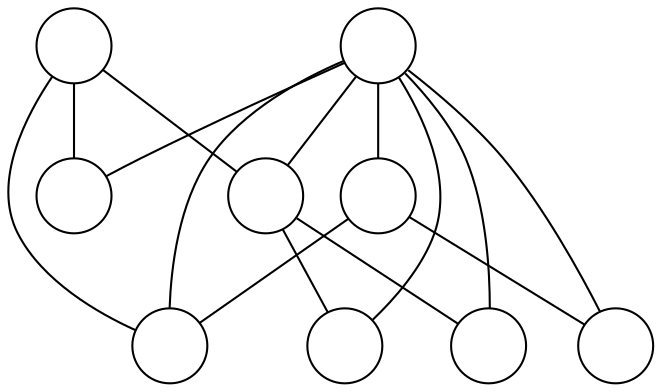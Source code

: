 graph G {
  node[label="", shape=circle]
  0;
  1;
  2;
  3;
  4;
  5;
  6;
  7;
  8;
  5 -- 0;
  5 -- 1;
  6 -- 2;
  6 -- 3;
  7 -- 2;
  7 -- 4;
  7 -- 5;
  8 -- 0;
  8 -- 1;
  8 -- 2;
  8 -- 3;
  8 -- 4;
  8 -- 5;
  8 -- 6;
}
